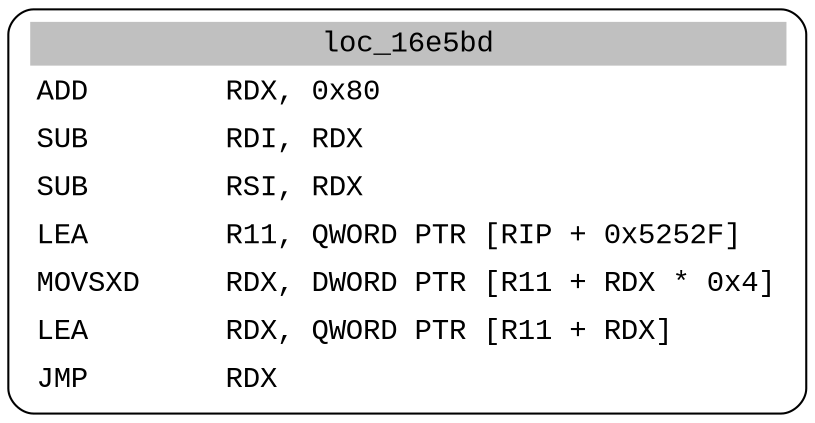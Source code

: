 digraph asm_graph {
1941 [
shape="Mrecord" fontname="Courier New"label =<<table border="0" cellborder="0" cellpadding="3"><tr><td align="center" colspan="2" bgcolor="grey">loc_16e5bd</td></tr><tr><td align="left">ADD        RDX, 0x80</td></tr><tr><td align="left">SUB        RDI, RDX</td></tr><tr><td align="left">SUB        RSI, RDX</td></tr><tr><td align="left">LEA        R11, QWORD PTR [RIP + 0x5252F]</td></tr><tr><td align="left">MOVSXD     RDX, DWORD PTR [R11 + RDX * 0x4]</td></tr><tr><td align="left">LEA        RDX, QWORD PTR [R11 + RDX]</td></tr><tr><td align="left">JMP        RDX</td></tr></table>> ];
}